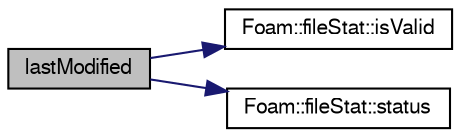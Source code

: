 digraph "lastModified"
{
  bgcolor="transparent";
  edge [fontname="FreeSans",fontsize="10",labelfontname="FreeSans",labelfontsize="10"];
  node [fontname="FreeSans",fontsize="10",shape=record];
  rankdir="LR";
  Node1 [label="lastModified",height=0.2,width=0.4,color="black", fillcolor="grey75", style="filled" fontcolor="black"];
  Node1 -> Node2 [color="midnightblue",fontsize="10",style="solid",fontname="FreeSans"];
  Node2 [label="Foam::fileStat::isValid",height=0.2,width=0.4,color="black",URL="$a00759.html#aac1b70a2ed67ead038c4d3f5ac4d8a81",tooltip="Did constructor fail. "];
  Node1 -> Node3 [color="midnightblue",fontsize="10",style="solid",fontname="FreeSans"];
  Node3 [label="Foam::fileStat::status",height=0.2,width=0.4,color="black",URL="$a00759.html#a5b1b8fd4d7ec9d390f6d8c22a6a3dbec",tooltip="Raw status. "];
}
